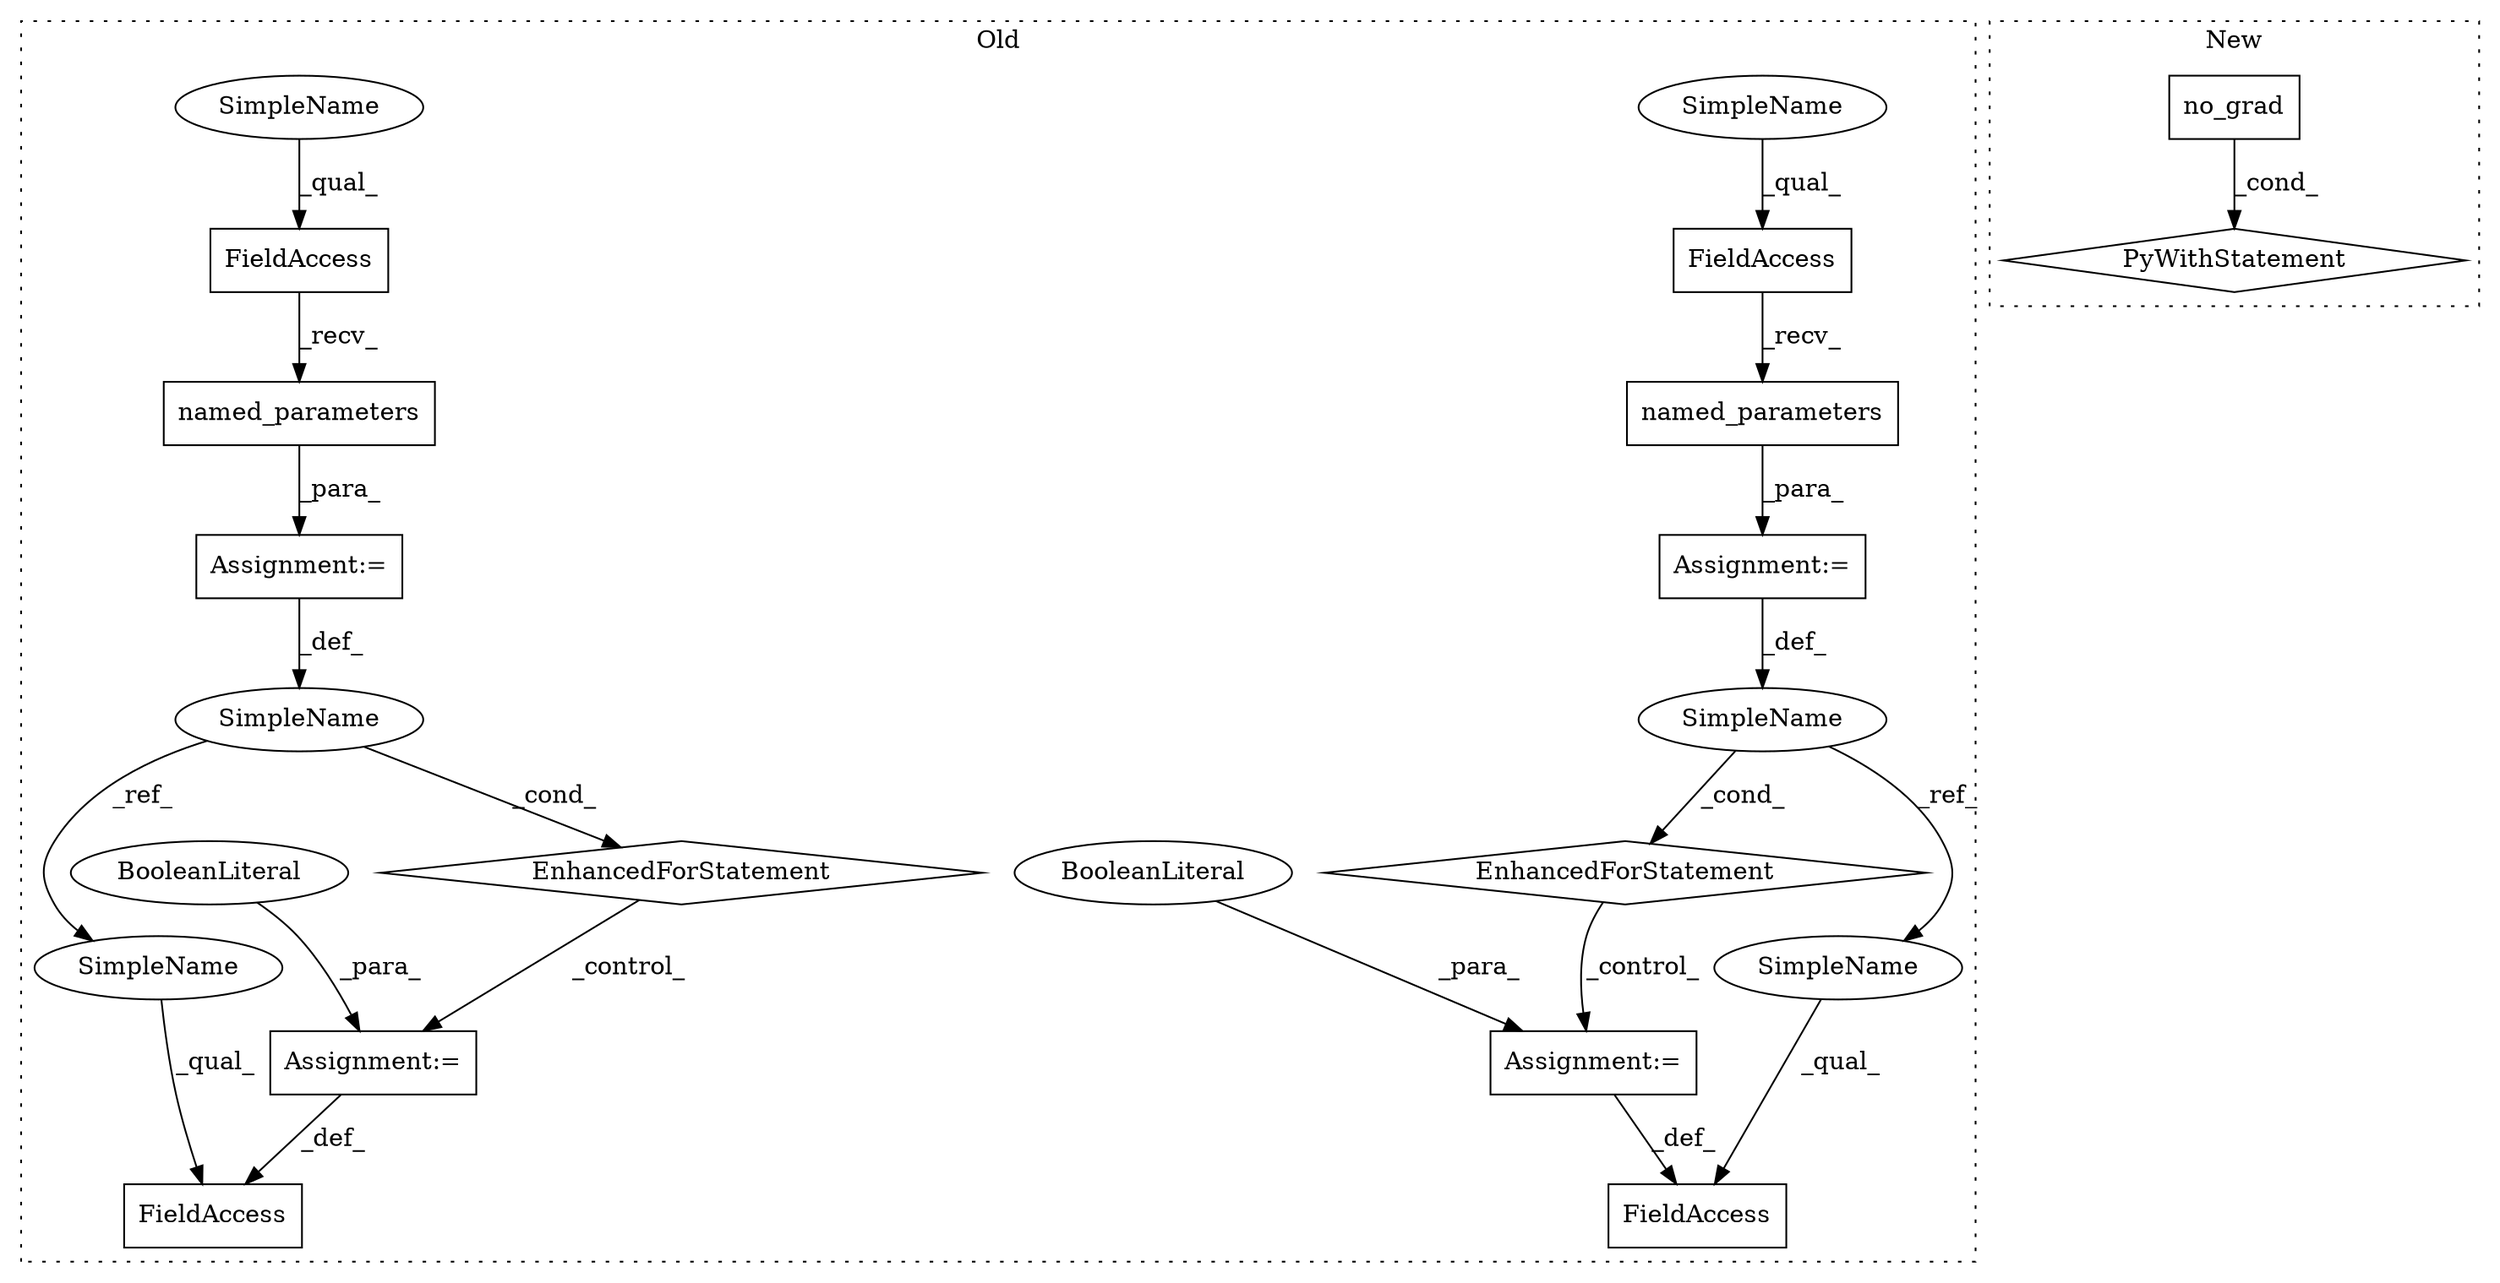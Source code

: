 digraph G {
subgraph cluster0 {
1 [label="named_parameters" a="32" s="5794" l="18" shape="box"];
3 [label="Assignment:=" a="7" s="5713,5812" l="63,2" shape="box"];
4 [label="EnhancedForStatement" a="70" s="5713,5812" l="63,2" shape="diamond"];
5 [label="SimpleName" a="42" s="5780" l="1" shape="ellipse"];
6 [label="FieldAccess" a="22" s="5822" l="15" shape="box"];
7 [label="FieldAccess" a="22" s="5784" l="9" shape="box"];
8 [label="FieldAccess" a="22" s="4030" l="9" shape="box"];
9 [label="named_parameters" a="32" s="4040" l="18" shape="box"];
10 [label="FieldAccess" a="22" s="4068" l="15" shape="box"];
11 [label="SimpleName" a="42" s="4026" l="1" shape="ellipse"];
12 [label="EnhancedForStatement" a="70" s="3959,4058" l="63,2" shape="diamond"];
13 [label="Assignment:=" a="7" s="4083" l="1" shape="box"];
14 [label="BooleanLiteral" a="9" s="4084" l="5" shape="ellipse"];
15 [label="Assignment:=" a="7" s="5837" l="1" shape="box"];
16 [label="BooleanLiteral" a="9" s="5838" l="4" shape="ellipse"];
17 [label="Assignment:=" a="7" s="3959,4058" l="63,2" shape="box"];
19 [label="SimpleName" a="42" s="5784" l="4" shape="ellipse"];
20 [label="SimpleName" a="42" s="4030" l="4" shape="ellipse"];
21 [label="SimpleName" a="42" s="5822" l="1" shape="ellipse"];
22 [label="SimpleName" a="42" s="4068" l="1" shape="ellipse"];
label = "Old";
style="dotted";
}
subgraph cluster1 {
2 [label="PyWithStatement" a="104" s="5034,5059" l="10,2" shape="diamond"];
18 [label="no_grad" a="32" s="5050" l="9" shape="box"];
label = "New";
style="dotted";
}
1 -> 3 [label="_para_"];
3 -> 5 [label="_def_"];
4 -> 15 [label="_control_"];
5 -> 4 [label="_cond_"];
5 -> 21 [label="_ref_"];
7 -> 1 [label="_recv_"];
8 -> 9 [label="_recv_"];
9 -> 17 [label="_para_"];
11 -> 22 [label="_ref_"];
11 -> 12 [label="_cond_"];
12 -> 13 [label="_control_"];
13 -> 10 [label="_def_"];
14 -> 13 [label="_para_"];
15 -> 6 [label="_def_"];
16 -> 15 [label="_para_"];
17 -> 11 [label="_def_"];
18 -> 2 [label="_cond_"];
19 -> 7 [label="_qual_"];
20 -> 8 [label="_qual_"];
21 -> 6 [label="_qual_"];
22 -> 10 [label="_qual_"];
}